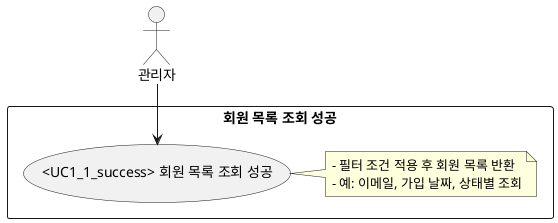 @startuml
actor "관리자" as Admin

rectangle "회원 목록 조회 성공" {
  usecase "<UC1_1_success> 회원 목록 조회 성공" as UC1_1_success
  note right
  - 필터 조건 적용 후 회원 목록 반환
  - 예: 이메일, 가입 날짜, 상태별 조회
  end note
}

Admin --> UC1_1_success
@enduml

